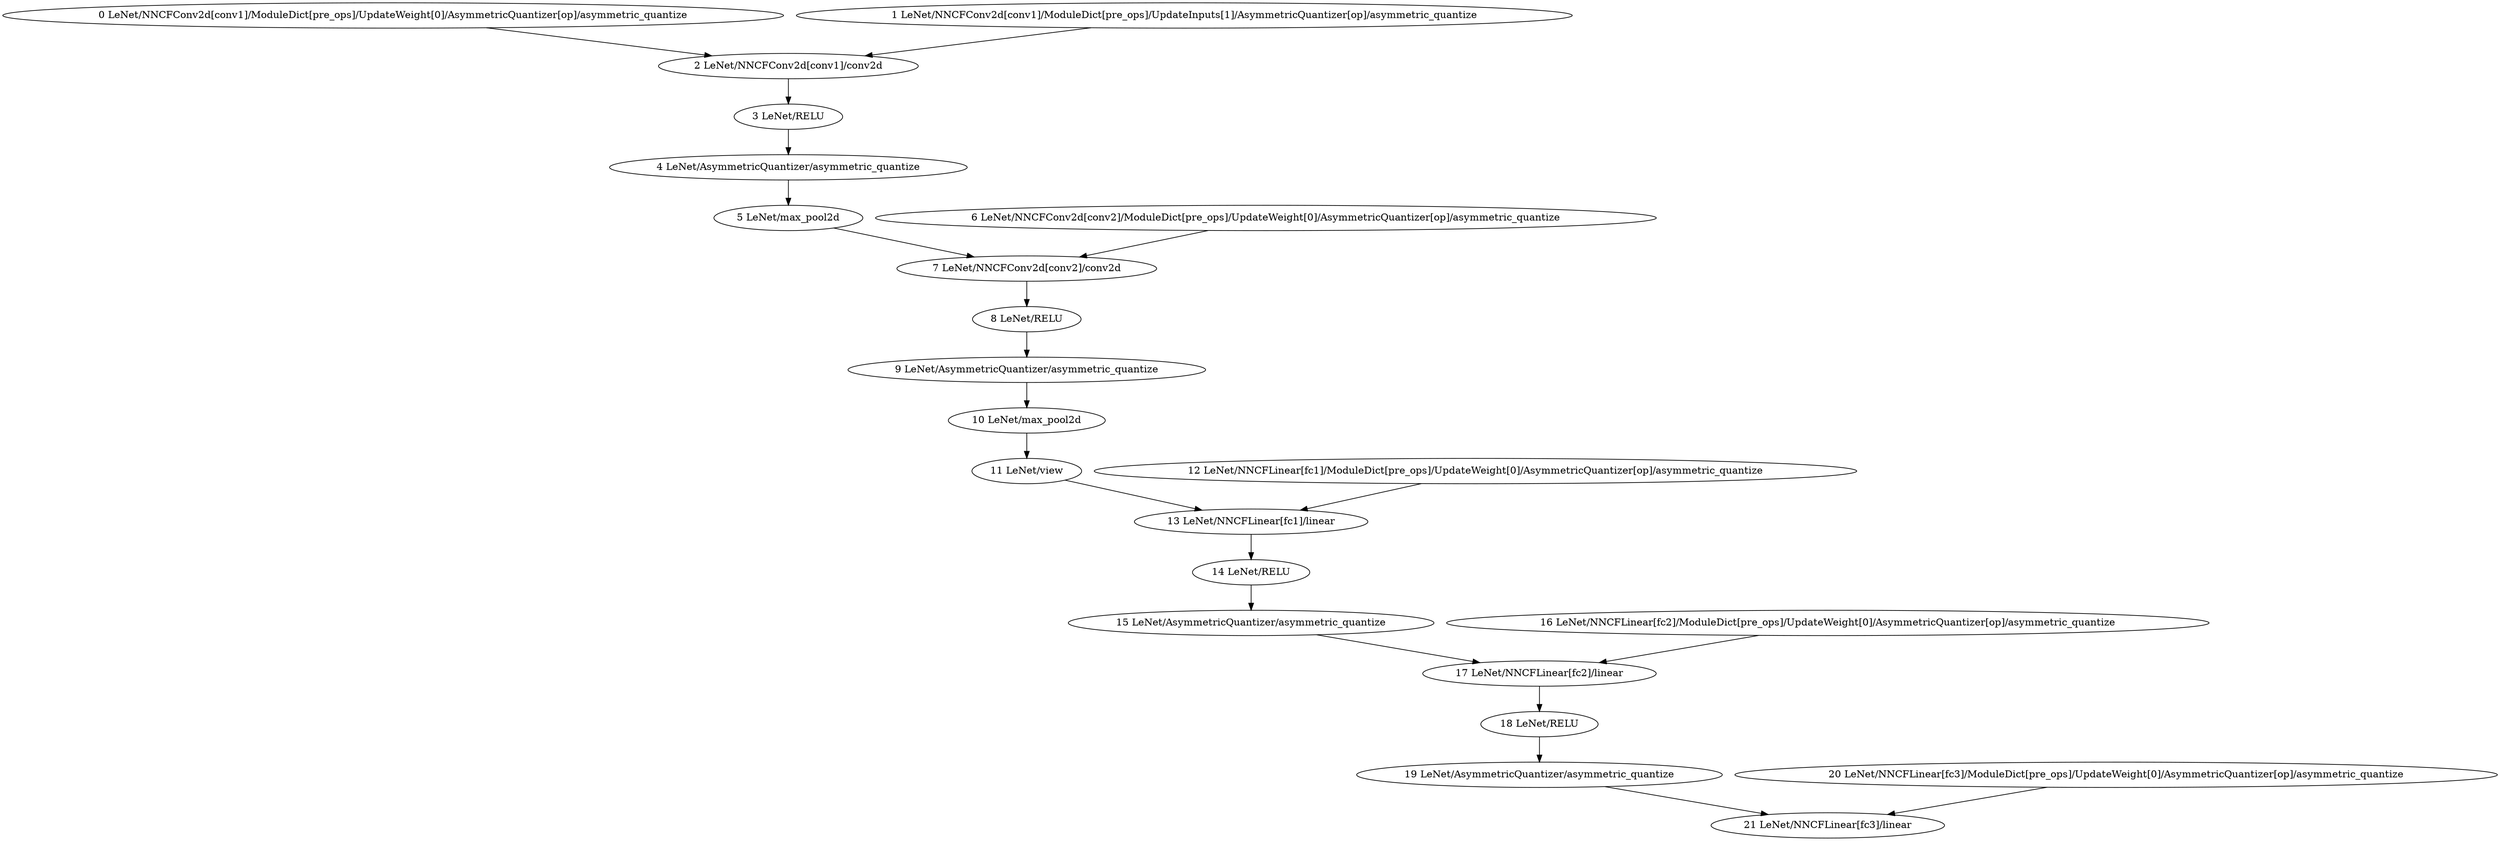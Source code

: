 strict digraph  {
"0 LeNet/NNCFConv2d[conv1]/ModuleDict[pre_ops]/UpdateWeight[0]/AsymmetricQuantizer[op]/asymmetric_quantize" [id=0, scope="LeNet/NNCFConv2d[conv1]/ModuleDict[pre_ops]/UpdateWeight[0]/AsymmetricQuantizer[op]", type=asymmetric_quantize];
"1 LeNet/NNCFConv2d[conv1]/ModuleDict[pre_ops]/UpdateInputs[1]/AsymmetricQuantizer[op]/asymmetric_quantize" [id=1, scope="LeNet/NNCFConv2d[conv1]/ModuleDict[pre_ops]/UpdateInputs[1]/AsymmetricQuantizer[op]", type=asymmetric_quantize];
"2 LeNet/NNCFConv2d[conv1]/conv2d" [id=2, scope="LeNet/NNCFConv2d[conv1]", type=conv2d];
"3 LeNet/RELU" [id=3, scope=LeNet, type=RELU];
"4 LeNet/AsymmetricQuantizer/asymmetric_quantize" [id=4, scope="LeNet/AsymmetricQuantizer", type=asymmetric_quantize];
"5 LeNet/max_pool2d" [id=5, scope=LeNet, type=max_pool2d];
"6 LeNet/NNCFConv2d[conv2]/ModuleDict[pre_ops]/UpdateWeight[0]/AsymmetricQuantizer[op]/asymmetric_quantize" [id=6, scope="LeNet/NNCFConv2d[conv2]/ModuleDict[pre_ops]/UpdateWeight[0]/AsymmetricQuantizer[op]", type=asymmetric_quantize];
"7 LeNet/NNCFConv2d[conv2]/conv2d" [id=7, scope="LeNet/NNCFConv2d[conv2]", type=conv2d];
"8 LeNet/RELU" [id=8, scope=LeNet, type=RELU];
"9 LeNet/AsymmetricQuantizer/asymmetric_quantize" [id=9, scope="LeNet/AsymmetricQuantizer", type=asymmetric_quantize];
"10 LeNet/max_pool2d" [id=10, scope=LeNet, type=max_pool2d];
"11 LeNet/view" [id=11, scope=LeNet, type=view];
"12 LeNet/NNCFLinear[fc1]/ModuleDict[pre_ops]/UpdateWeight[0]/AsymmetricQuantizer[op]/asymmetric_quantize" [id=12, scope="LeNet/NNCFLinear[fc1]/ModuleDict[pre_ops]/UpdateWeight[0]/AsymmetricQuantizer[op]", type=asymmetric_quantize];
"13 LeNet/NNCFLinear[fc1]/linear" [id=13, scope="LeNet/NNCFLinear[fc1]", type=linear];
"14 LeNet/RELU" [id=14, scope=LeNet, type=RELU];
"15 LeNet/AsymmetricQuantizer/asymmetric_quantize" [id=15, scope="LeNet/AsymmetricQuantizer", type=asymmetric_quantize];
"16 LeNet/NNCFLinear[fc2]/ModuleDict[pre_ops]/UpdateWeight[0]/AsymmetricQuantizer[op]/asymmetric_quantize" [id=16, scope="LeNet/NNCFLinear[fc2]/ModuleDict[pre_ops]/UpdateWeight[0]/AsymmetricQuantizer[op]", type=asymmetric_quantize];
"17 LeNet/NNCFLinear[fc2]/linear" [id=17, scope="LeNet/NNCFLinear[fc2]", type=linear];
"18 LeNet/RELU" [id=18, scope=LeNet, type=RELU];
"19 LeNet/AsymmetricQuantizer/asymmetric_quantize" [id=19, scope="LeNet/AsymmetricQuantizer", type=asymmetric_quantize];
"20 LeNet/NNCFLinear[fc3]/ModuleDict[pre_ops]/UpdateWeight[0]/AsymmetricQuantizer[op]/asymmetric_quantize" [id=20, scope="LeNet/NNCFLinear[fc3]/ModuleDict[pre_ops]/UpdateWeight[0]/AsymmetricQuantizer[op]", type=asymmetric_quantize];
"21 LeNet/NNCFLinear[fc3]/linear" [id=21, scope="LeNet/NNCFLinear[fc3]", type=linear];
"0 LeNet/NNCFConv2d[conv1]/ModuleDict[pre_ops]/UpdateWeight[0]/AsymmetricQuantizer[op]/asymmetric_quantize" -> "2 LeNet/NNCFConv2d[conv1]/conv2d";
"1 LeNet/NNCFConv2d[conv1]/ModuleDict[pre_ops]/UpdateInputs[1]/AsymmetricQuantizer[op]/asymmetric_quantize" -> "2 LeNet/NNCFConv2d[conv1]/conv2d";
"2 LeNet/NNCFConv2d[conv1]/conv2d" -> "3 LeNet/RELU";
"3 LeNet/RELU" -> "4 LeNet/AsymmetricQuantizer/asymmetric_quantize";
"4 LeNet/AsymmetricQuantizer/asymmetric_quantize" -> "5 LeNet/max_pool2d";
"5 LeNet/max_pool2d" -> "7 LeNet/NNCFConv2d[conv2]/conv2d";
"6 LeNet/NNCFConv2d[conv2]/ModuleDict[pre_ops]/UpdateWeight[0]/AsymmetricQuantizer[op]/asymmetric_quantize" -> "7 LeNet/NNCFConv2d[conv2]/conv2d";
"7 LeNet/NNCFConv2d[conv2]/conv2d" -> "8 LeNet/RELU";
"8 LeNet/RELU" -> "9 LeNet/AsymmetricQuantizer/asymmetric_quantize";
"9 LeNet/AsymmetricQuantizer/asymmetric_quantize" -> "10 LeNet/max_pool2d";
"10 LeNet/max_pool2d" -> "11 LeNet/view";
"11 LeNet/view" -> "13 LeNet/NNCFLinear[fc1]/linear";
"12 LeNet/NNCFLinear[fc1]/ModuleDict[pre_ops]/UpdateWeight[0]/AsymmetricQuantizer[op]/asymmetric_quantize" -> "13 LeNet/NNCFLinear[fc1]/linear";
"13 LeNet/NNCFLinear[fc1]/linear" -> "14 LeNet/RELU";
"14 LeNet/RELU" -> "15 LeNet/AsymmetricQuantizer/asymmetric_quantize";
"15 LeNet/AsymmetricQuantizer/asymmetric_quantize" -> "17 LeNet/NNCFLinear[fc2]/linear";
"16 LeNet/NNCFLinear[fc2]/ModuleDict[pre_ops]/UpdateWeight[0]/AsymmetricQuantizer[op]/asymmetric_quantize" -> "17 LeNet/NNCFLinear[fc2]/linear";
"17 LeNet/NNCFLinear[fc2]/linear" -> "18 LeNet/RELU";
"18 LeNet/RELU" -> "19 LeNet/AsymmetricQuantizer/asymmetric_quantize";
"19 LeNet/AsymmetricQuantizer/asymmetric_quantize" -> "21 LeNet/NNCFLinear[fc3]/linear";
"20 LeNet/NNCFLinear[fc3]/ModuleDict[pre_ops]/UpdateWeight[0]/AsymmetricQuantizer[op]/asymmetric_quantize" -> "21 LeNet/NNCFLinear[fc3]/linear";
}
